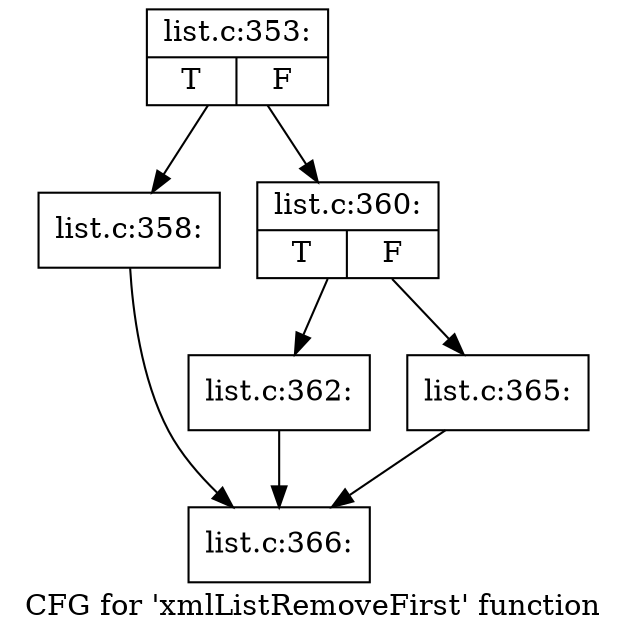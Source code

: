 digraph "CFG for 'xmlListRemoveFirst' function" {
	label="CFG for 'xmlListRemoveFirst' function";

	Node0x523f390 [shape=record,label="{list.c:353:|{<s0>T|<s1>F}}"];
	Node0x523f390 -> Node0x5240390;
	Node0x523f390 -> Node0x52403e0;
	Node0x5240390 [shape=record,label="{list.c:358:}"];
	Node0x5240390 -> Node0x523f780;
	Node0x52403e0 [shape=record,label="{list.c:360:|{<s0>T|<s1>F}}"];
	Node0x52403e0 -> Node0x5240b10;
	Node0x52403e0 -> Node0x5240b60;
	Node0x5240b10 [shape=record,label="{list.c:362:}"];
	Node0x5240b10 -> Node0x523f780;
	Node0x5240b60 [shape=record,label="{list.c:365:}"];
	Node0x5240b60 -> Node0x523f780;
	Node0x523f780 [shape=record,label="{list.c:366:}"];
}
